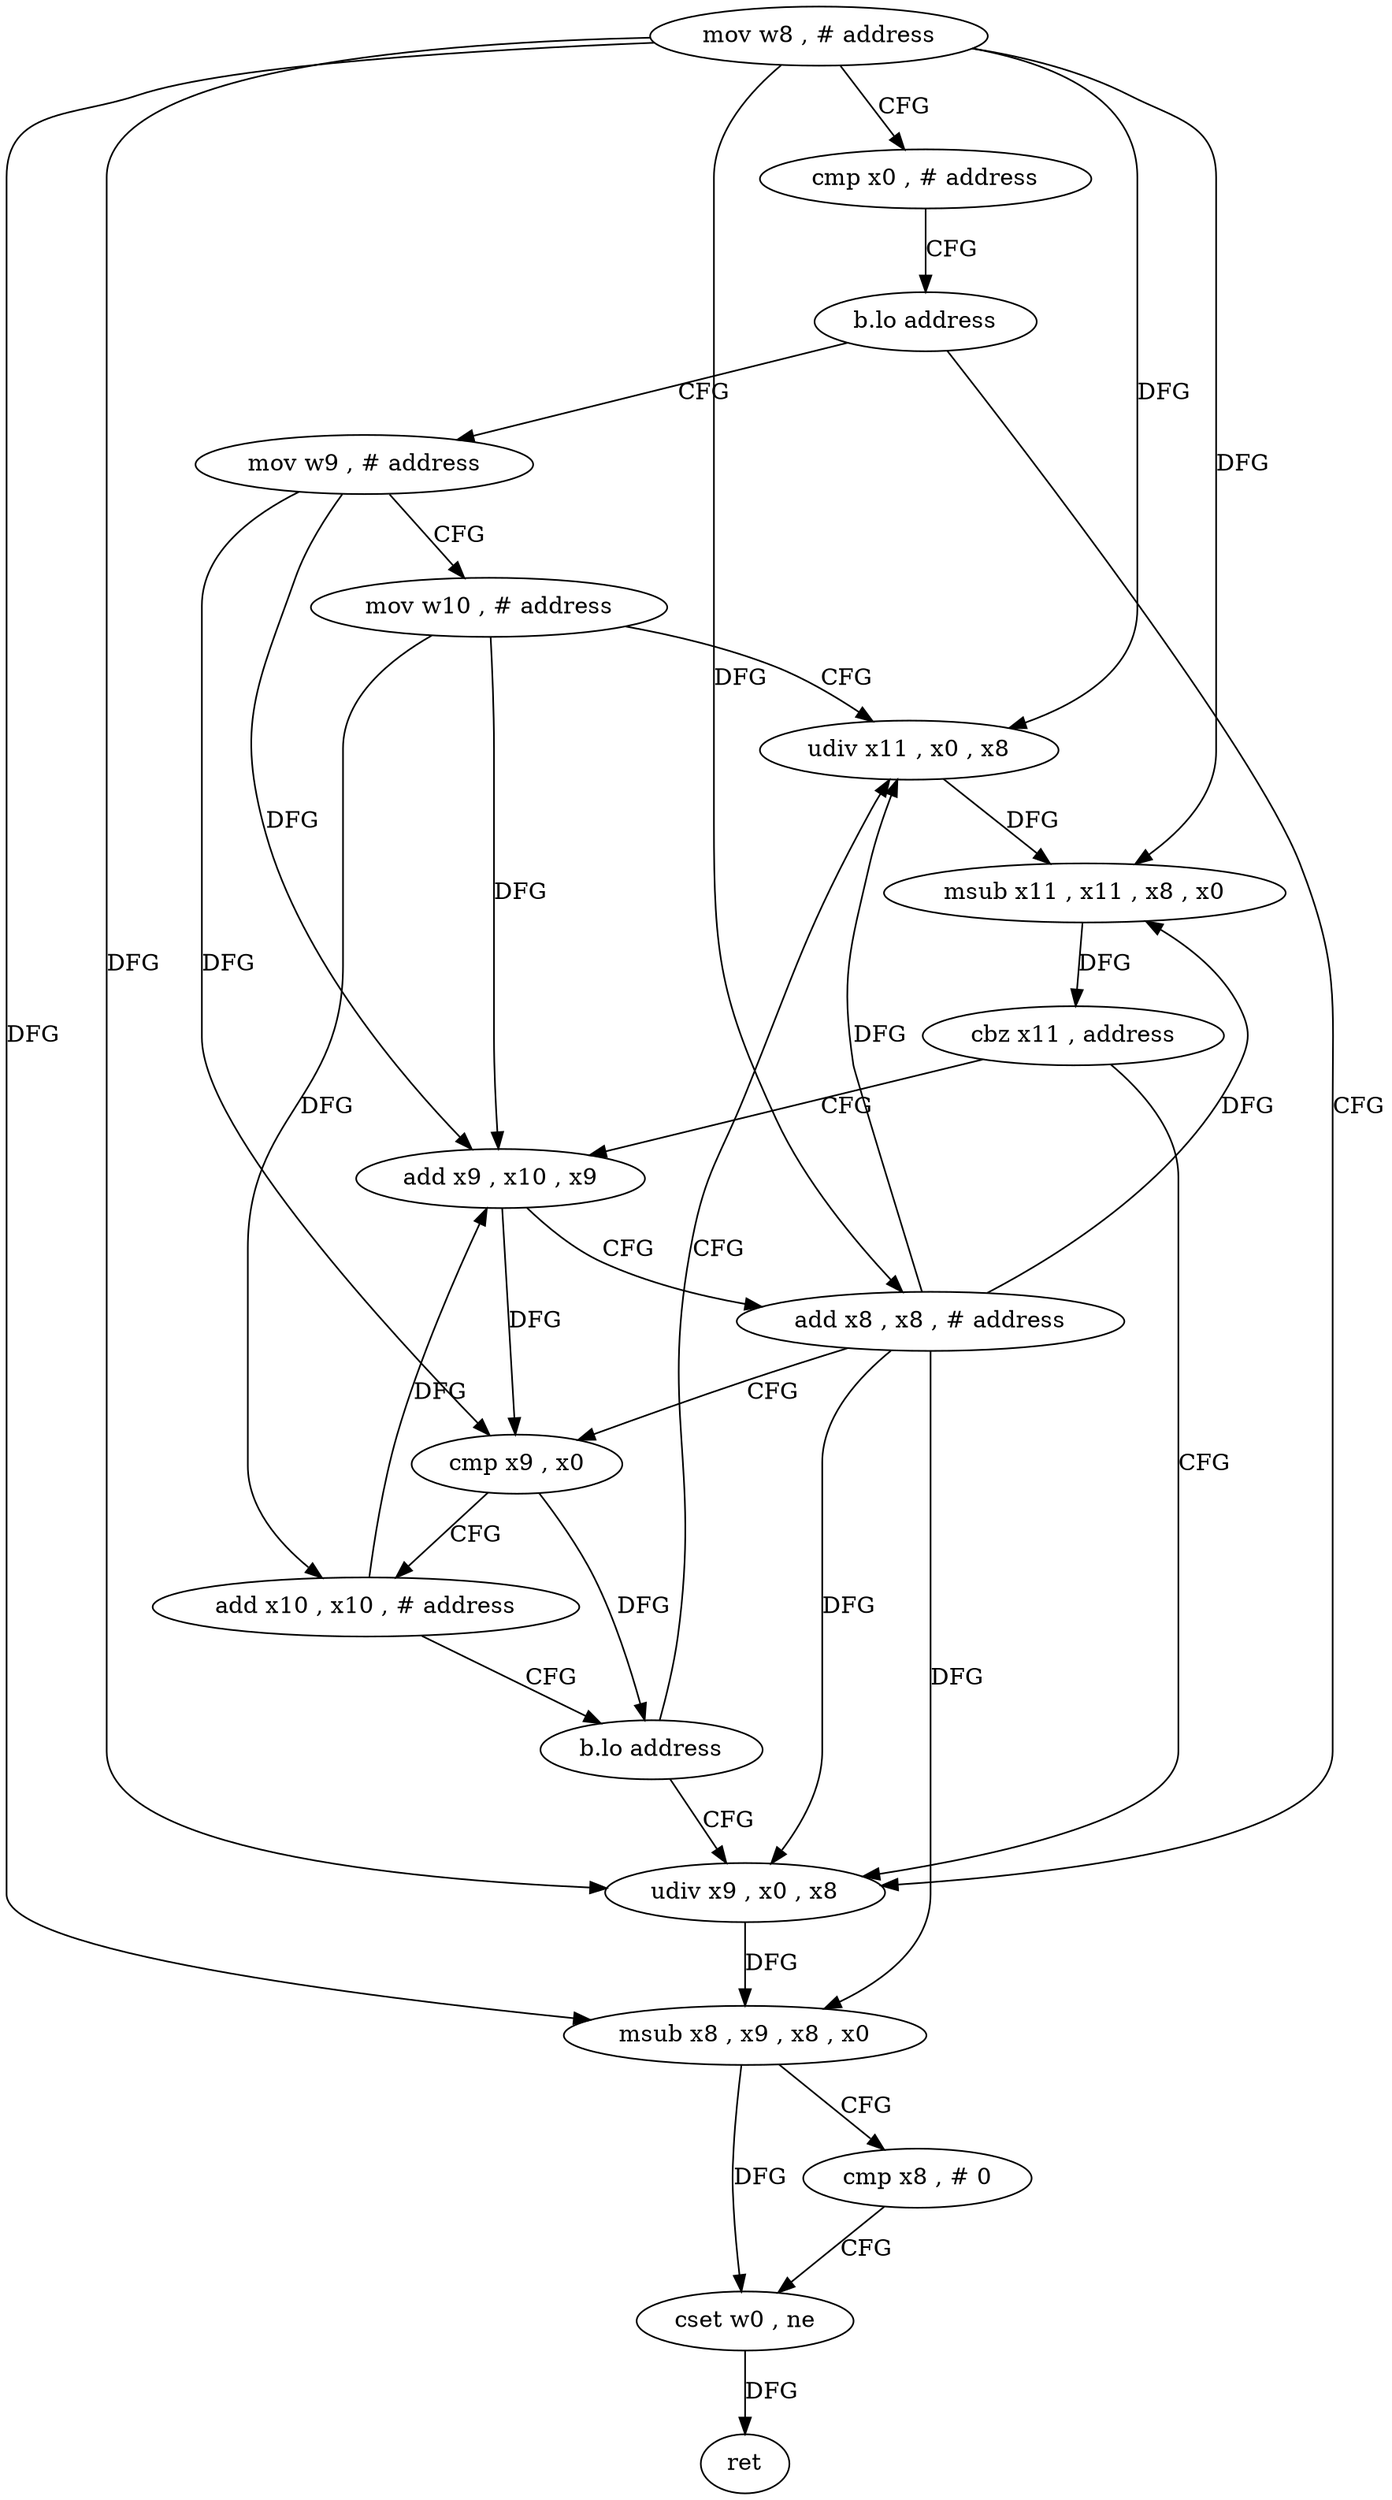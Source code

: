 digraph "func" {
"4222976" [label = "mov w8 , # address" ]
"4222980" [label = "cmp x0 , # address" ]
"4222984" [label = "b.lo address" ]
"4223028" [label = "udiv x9 , x0 , x8" ]
"4222988" [label = "mov w9 , # address" ]
"4223032" [label = "msub x8 , x9 , x8 , x0" ]
"4223036" [label = "cmp x8 , # 0" ]
"4223040" [label = "cset w0 , ne" ]
"4223044" [label = "ret" ]
"4222992" [label = "mov w10 , # address" ]
"4222996" [label = "udiv x11 , x0 , x8" ]
"4223008" [label = "add x9 , x10 , x9" ]
"4223012" [label = "add x8 , x8 , # address" ]
"4223016" [label = "cmp x9 , x0" ]
"4223020" [label = "add x10 , x10 , # address" ]
"4223024" [label = "b.lo address" ]
"4223000" [label = "msub x11 , x11 , x8 , x0" ]
"4223004" [label = "cbz x11 , address" ]
"4222976" -> "4222980" [ label = "CFG" ]
"4222976" -> "4223028" [ label = "DFG" ]
"4222976" -> "4223032" [ label = "DFG" ]
"4222976" -> "4222996" [ label = "DFG" ]
"4222976" -> "4223000" [ label = "DFG" ]
"4222976" -> "4223012" [ label = "DFG" ]
"4222980" -> "4222984" [ label = "CFG" ]
"4222984" -> "4223028" [ label = "CFG" ]
"4222984" -> "4222988" [ label = "CFG" ]
"4223028" -> "4223032" [ label = "DFG" ]
"4222988" -> "4222992" [ label = "CFG" ]
"4222988" -> "4223008" [ label = "DFG" ]
"4222988" -> "4223016" [ label = "DFG" ]
"4223032" -> "4223036" [ label = "CFG" ]
"4223032" -> "4223040" [ label = "DFG" ]
"4223036" -> "4223040" [ label = "CFG" ]
"4223040" -> "4223044" [ label = "DFG" ]
"4222992" -> "4222996" [ label = "CFG" ]
"4222992" -> "4223008" [ label = "DFG" ]
"4222992" -> "4223020" [ label = "DFG" ]
"4222996" -> "4223000" [ label = "DFG" ]
"4223008" -> "4223012" [ label = "CFG" ]
"4223008" -> "4223016" [ label = "DFG" ]
"4223012" -> "4223016" [ label = "CFG" ]
"4223012" -> "4223028" [ label = "DFG" ]
"4223012" -> "4223032" [ label = "DFG" ]
"4223012" -> "4222996" [ label = "DFG" ]
"4223012" -> "4223000" [ label = "DFG" ]
"4223016" -> "4223020" [ label = "CFG" ]
"4223016" -> "4223024" [ label = "DFG" ]
"4223020" -> "4223024" [ label = "CFG" ]
"4223020" -> "4223008" [ label = "DFG" ]
"4223024" -> "4222996" [ label = "CFG" ]
"4223024" -> "4223028" [ label = "CFG" ]
"4223000" -> "4223004" [ label = "DFG" ]
"4223004" -> "4223028" [ label = "CFG" ]
"4223004" -> "4223008" [ label = "CFG" ]
}
